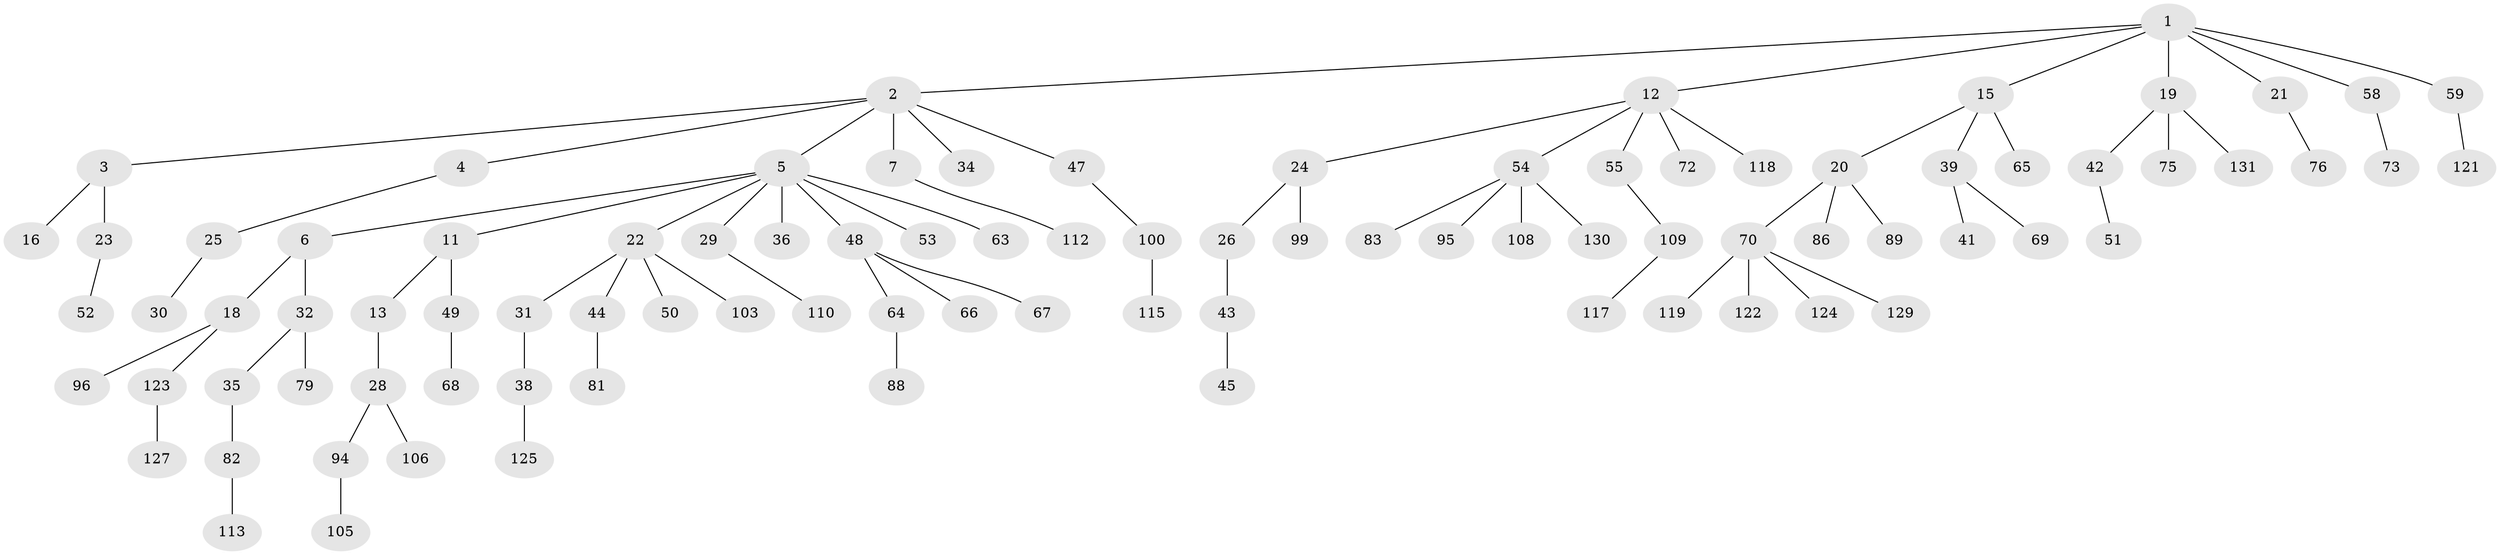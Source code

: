 // original degree distribution, {4: 0.02962962962962963, 7: 0.007407407407407408, 3: 0.17037037037037037, 5: 0.044444444444444446, 2: 0.25925925925925924, 6: 0.014814814814814815, 1: 0.4740740740740741}
// Generated by graph-tools (version 1.1) at 2025/11/02/27/25 16:11:26]
// undirected, 92 vertices, 91 edges
graph export_dot {
graph [start="1"]
  node [color=gray90,style=filled];
  1 [super="+10"];
  2 [super="+14"];
  3;
  4 [super="+133"];
  5 [super="+8"];
  6;
  7 [super="+9"];
  11;
  12 [super="+17"];
  13 [super="+111"];
  15 [super="+116"];
  16;
  18 [super="+85"];
  19 [super="+60"];
  20 [super="+27"];
  21;
  22 [super="+37"];
  23 [super="+135"];
  24 [super="+84"];
  25;
  26;
  28 [super="+33"];
  29 [super="+97"];
  30;
  31 [super="+104"];
  32;
  34 [super="+40"];
  35 [super="+62"];
  36 [super="+91"];
  38 [super="+92"];
  39;
  41 [super="+80"];
  42 [super="+71"];
  43 [super="+46"];
  44;
  45;
  47 [super="+120"];
  48 [super="+74"];
  49 [super="+78"];
  50 [super="+57"];
  51 [super="+93"];
  52;
  53;
  54 [super="+56"];
  55 [super="+61"];
  58;
  59;
  63;
  64 [super="+102"];
  65 [super="+134"];
  66 [super="+114"];
  67;
  68;
  69;
  70 [super="+107"];
  72;
  73 [super="+77"];
  75;
  76;
  79 [super="+87"];
  81 [super="+101"];
  82 [super="+90"];
  83;
  86 [super="+98"];
  88;
  89;
  94;
  95;
  96;
  99;
  100;
  103;
  105;
  106;
  108;
  109 [super="+128"];
  110 [super="+126"];
  112;
  113;
  115 [super="+132"];
  117;
  118;
  119;
  121;
  122;
  123;
  124;
  125;
  127;
  129;
  130;
  131;
  1 -- 2;
  1 -- 12;
  1 -- 15;
  1 -- 19;
  1 -- 21;
  1 -- 58;
  1 -- 59;
  2 -- 3;
  2 -- 4;
  2 -- 5;
  2 -- 7;
  2 -- 34;
  2 -- 47;
  3 -- 16;
  3 -- 23;
  4 -- 25;
  5 -- 6;
  5 -- 11;
  5 -- 53;
  5 -- 48;
  5 -- 36;
  5 -- 22;
  5 -- 29;
  5 -- 63;
  6 -- 18;
  6 -- 32;
  7 -- 112;
  11 -- 13;
  11 -- 49;
  12 -- 24;
  12 -- 54;
  12 -- 55;
  12 -- 118;
  12 -- 72;
  13 -- 28;
  15 -- 20;
  15 -- 39;
  15 -- 65;
  18 -- 96;
  18 -- 123;
  19 -- 42;
  19 -- 75;
  19 -- 131;
  20 -- 70;
  20 -- 86;
  20 -- 89;
  21 -- 76;
  22 -- 31;
  22 -- 103;
  22 -- 50;
  22 -- 44;
  23 -- 52;
  24 -- 26;
  24 -- 99;
  25 -- 30;
  26 -- 43;
  28 -- 106;
  28 -- 94;
  29 -- 110;
  31 -- 38;
  32 -- 35;
  32 -- 79;
  35 -- 82;
  38 -- 125;
  39 -- 41;
  39 -- 69;
  42 -- 51;
  43 -- 45;
  44 -- 81;
  47 -- 100;
  48 -- 64;
  48 -- 66;
  48 -- 67;
  49 -- 68;
  54 -- 83;
  54 -- 95;
  54 -- 108;
  54 -- 130;
  55 -- 109;
  58 -- 73;
  59 -- 121;
  64 -- 88;
  70 -- 129;
  70 -- 119;
  70 -- 122;
  70 -- 124;
  82 -- 113;
  94 -- 105;
  100 -- 115;
  109 -- 117;
  123 -- 127;
}
